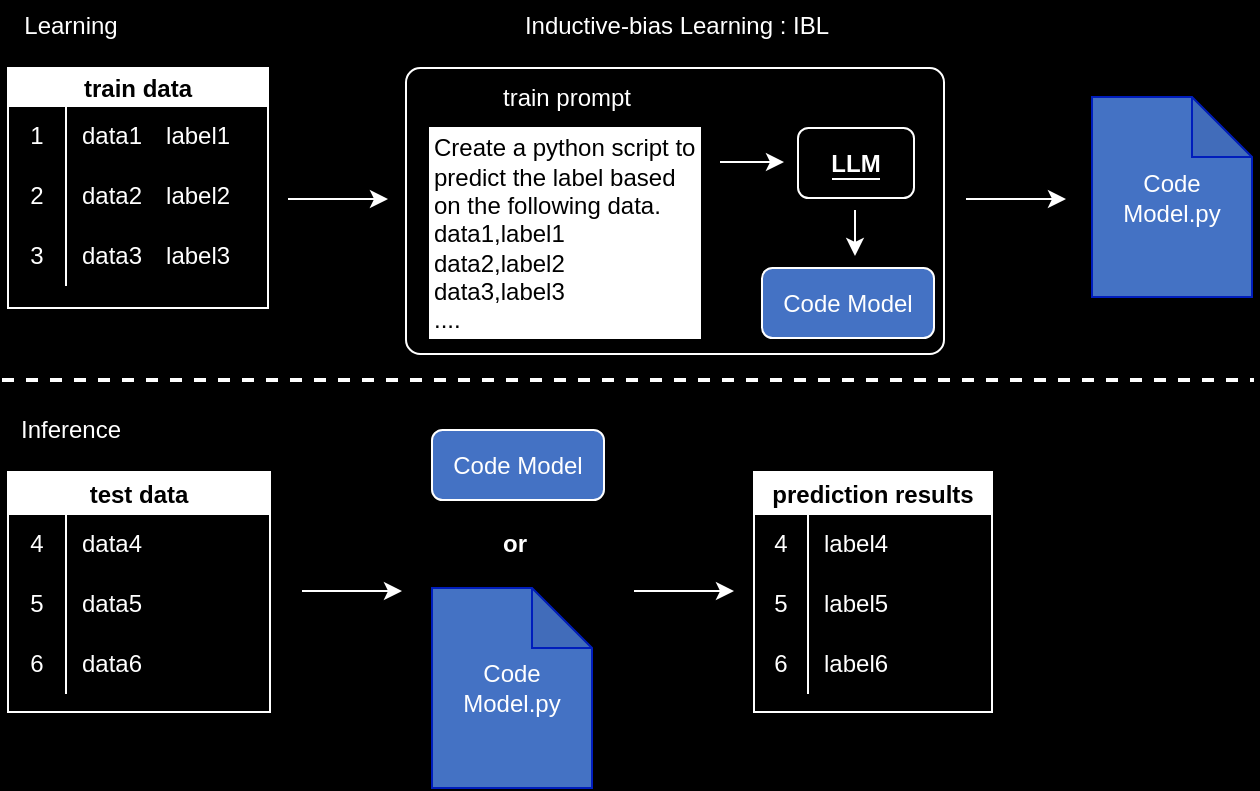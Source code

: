 <mxfile>
    <diagram id="x5mqdB0TMM8NrjgL4UV4" name="ページ1">
        <mxGraphModel dx="867" dy="985" grid="0" gridSize="10" guides="1" tooltips="1" connect="1" arrows="1" fold="1" page="1" pageScale="1" pageWidth="827" pageHeight="1169" background="#000000" math="0" shadow="0">
            <root>
                <mxCell id="0"/>
                <mxCell id="1" parent="0"/>
                <mxCell id="39" value="" style="rounded=1;whiteSpace=wrap;html=1;fillColor=none;strokeColor=#FFFFFF;arcSize=5;fontColor=#FFFFFF;labelBorderColor=none;labelBackgroundColor=default;" parent="1" vertex="1">
                    <mxGeometry x="303" y="198" width="269" height="143" as="geometry"/>
                </mxCell>
                <mxCell id="2" value="&lt;font&gt;Code Model.py&lt;/font&gt;" style="shape=note;whiteSpace=wrap;html=1;backgroundOutline=1;darkOpacity=0.05;fillColor=#4472C4;fontColor=#FFFFFF;strokeColor=#001DBC;" parent="1" vertex="1">
                    <mxGeometry x="646" y="212.5" width="80" height="100" as="geometry"/>
                </mxCell>
                <mxCell id="3" value="train data" style="shape=table;startSize=19;container=1;collapsible=0;childLayout=tableLayout;fixedRows=1;rowLines=0;fontStyle=1;fontColor=#000000;strokeColor=#FFFFFF;labelBackgroundColor=none;" parent="1" vertex="1">
                    <mxGeometry x="104" y="198" width="130" height="120" as="geometry"/>
                </mxCell>
                <mxCell id="4" value="" style="shape=tableRow;horizontal=0;startSize=0;swimlaneHead=0;swimlaneBody=0;top=0;left=0;bottom=0;right=0;collapsible=0;dropTarget=0;fillColor=none;points=[[0,0.5],[1,0.5]];portConstraint=eastwest;strokeColor=#FFFFFF;fontColor=#FFFFFF;" parent="3" vertex="1">
                    <mxGeometry y="19" width="130" height="30" as="geometry"/>
                </mxCell>
                <mxCell id="5" value="&lt;font&gt;1&lt;/font&gt;" style="shape=partialRectangle;html=1;whiteSpace=wrap;connectable=0;fillColor=none;top=0;left=0;bottom=0;right=0;overflow=hidden;pointerEvents=1;strokeColor=#FFFFFF;fontColor=#FFFFFF;" parent="4" vertex="1">
                    <mxGeometry width="29" height="30" as="geometry">
                        <mxRectangle width="29" height="30" as="alternateBounds"/>
                    </mxGeometry>
                </mxCell>
                <mxCell id="6" value="&lt;font&gt;data1　label1&lt;/font&gt;" style="shape=partialRectangle;html=1;whiteSpace=wrap;connectable=0;fillColor=none;top=0;left=0;bottom=0;right=0;align=left;spacingLeft=6;overflow=hidden;strokeColor=#FFFFFF;fontColor=#FFFFFF;" parent="4" vertex="1">
                    <mxGeometry x="29" width="101" height="30" as="geometry">
                        <mxRectangle width="101" height="30" as="alternateBounds"/>
                    </mxGeometry>
                </mxCell>
                <mxCell id="7" value="" style="shape=tableRow;horizontal=0;startSize=0;swimlaneHead=0;swimlaneBody=0;top=0;left=0;bottom=0;right=0;collapsible=0;dropTarget=0;fillColor=none;points=[[0,0.5],[1,0.5]];portConstraint=eastwest;strokeColor=#FFFFFF;fontColor=#FFFFFF;" parent="3" vertex="1">
                    <mxGeometry y="49" width="130" height="30" as="geometry"/>
                </mxCell>
                <mxCell id="8" value="&lt;font&gt;2&lt;/font&gt;" style="shape=partialRectangle;html=1;whiteSpace=wrap;connectable=0;fillColor=none;top=0;left=0;bottom=0;right=0;overflow=hidden;strokeColor=#FFFFFF;fontColor=#FFFFFF;" parent="7" vertex="1">
                    <mxGeometry width="29" height="30" as="geometry">
                        <mxRectangle width="29" height="30" as="alternateBounds"/>
                    </mxGeometry>
                </mxCell>
                <mxCell id="9" value="&lt;font&gt;data2　label2&lt;/font&gt;" style="shape=partialRectangle;html=1;whiteSpace=wrap;connectable=0;fillColor=none;top=0;left=0;bottom=0;right=0;align=left;spacingLeft=6;overflow=hidden;strokeColor=#FFFFFF;fontColor=#FFFFFF;" parent="7" vertex="1">
                    <mxGeometry x="29" width="101" height="30" as="geometry">
                        <mxRectangle width="101" height="30" as="alternateBounds"/>
                    </mxGeometry>
                </mxCell>
                <mxCell id="10" value="" style="shape=tableRow;horizontal=0;startSize=0;swimlaneHead=0;swimlaneBody=0;top=0;left=0;bottom=0;right=0;collapsible=0;dropTarget=0;fillColor=none;points=[[0,0.5],[1,0.5]];portConstraint=eastwest;strokeColor=#FFFFFF;fontColor=#FFFFFF;" parent="3" vertex="1">
                    <mxGeometry y="79" width="130" height="30" as="geometry"/>
                </mxCell>
                <mxCell id="11" value="&lt;font&gt;3&lt;/font&gt;" style="shape=partialRectangle;html=1;whiteSpace=wrap;connectable=0;fillColor=none;top=0;left=0;bottom=0;right=0;overflow=hidden;strokeColor=#FFFFFF;fontColor=#FFFFFF;" parent="10" vertex="1">
                    <mxGeometry width="29" height="30" as="geometry">
                        <mxRectangle width="29" height="30" as="alternateBounds"/>
                    </mxGeometry>
                </mxCell>
                <mxCell id="12" value="&lt;font&gt;data3　label3&lt;/font&gt;" style="shape=partialRectangle;html=1;whiteSpace=wrap;connectable=0;fillColor=none;top=0;left=0;bottom=0;right=0;align=left;spacingLeft=6;overflow=hidden;strokeColor=#FFFFFF;fontColor=#FFFFFF;" parent="10" vertex="1">
                    <mxGeometry x="29" width="101" height="30" as="geometry">
                        <mxRectangle width="101" height="30" as="alternateBounds"/>
                    </mxGeometry>
                </mxCell>
                <mxCell id="14" value="" style="endArrow=classic;html=1;strokeColor=#FFFFFF;fontColor=#FFFFFF;labelBorderColor=none;labelBackgroundColor=default;" parent="1" edge="1">
                    <mxGeometry width="50" height="50" relative="1" as="geometry">
                        <mxPoint x="583" y="263.5" as="sourcePoint"/>
                        <mxPoint x="633" y="263.5" as="targetPoint"/>
                    </mxGeometry>
                </mxCell>
                <mxCell id="15" value="" style="endArrow=classic;html=1;strokeColor=#FFFFFF;fontColor=#FFFFFF;labelBorderColor=default;labelBackgroundColor=default;" parent="1" edge="1">
                    <mxGeometry width="50" height="50" relative="1" as="geometry">
                        <mxPoint x="244" y="263.5" as="sourcePoint"/>
                        <mxPoint x="294" y="263.5" as="targetPoint"/>
                    </mxGeometry>
                </mxCell>
                <mxCell id="41" value="&lt;font&gt;&lt;b style=&quot;background-color: rgb(0, 0, 0);&quot;&gt;LLM&lt;/b&gt;&lt;/font&gt;" style="rounded=1;whiteSpace=wrap;html=1;fillColor=none;strokeColor=#FFFFFF;fontColor=#FFFFFF;labelBorderColor=none;labelBackgroundColor=default;" parent="1" vertex="1">
                    <mxGeometry x="499" y="228" width="58" height="35" as="geometry"/>
                </mxCell>
                <mxCell id="43" value="test data" style="shape=table;startSize=21;container=1;collapsible=0;childLayout=tableLayout;fixedRows=1;rowLines=0;fontStyle=1;fontColor=#000000;strokeColor=#FFFFFF;labelBackgroundColor=none;" parent="1" vertex="1">
                    <mxGeometry x="104" y="400" width="131" height="120" as="geometry"/>
                </mxCell>
                <mxCell id="44" value="" style="shape=tableRow;horizontal=0;startSize=0;swimlaneHead=0;swimlaneBody=0;top=0;left=0;bottom=0;right=0;collapsible=0;dropTarget=0;fillColor=none;points=[[0,0.5],[1,0.5]];portConstraint=eastwest;strokeColor=#FFFFFF;fontColor=#FFFFFF;" parent="43" vertex="1">
                    <mxGeometry y="21" width="131" height="30" as="geometry"/>
                </mxCell>
                <mxCell id="45" value="&lt;font&gt;4&lt;/font&gt;" style="shape=partialRectangle;html=1;whiteSpace=wrap;connectable=0;fillColor=none;top=0;left=0;bottom=0;right=0;overflow=hidden;pointerEvents=1;strokeColor=#FFFFFF;fontColor=#FFFFFF;" parent="44" vertex="1">
                    <mxGeometry width="29" height="30" as="geometry">
                        <mxRectangle width="29" height="30" as="alternateBounds"/>
                    </mxGeometry>
                </mxCell>
                <mxCell id="46" value="&lt;font&gt;data4&lt;/font&gt;" style="shape=partialRectangle;html=1;whiteSpace=wrap;connectable=0;fillColor=none;top=0;left=0;bottom=0;right=0;align=left;spacingLeft=6;overflow=hidden;strokeColor=#FFFFFF;fontColor=#FFFFFF;" parent="44" vertex="1">
                    <mxGeometry x="29" width="102" height="30" as="geometry">
                        <mxRectangle width="102" height="30" as="alternateBounds"/>
                    </mxGeometry>
                </mxCell>
                <mxCell id="47" value="" style="shape=tableRow;horizontal=0;startSize=0;swimlaneHead=0;swimlaneBody=0;top=0;left=0;bottom=0;right=0;collapsible=0;dropTarget=0;fillColor=none;points=[[0,0.5],[1,0.5]];portConstraint=eastwest;strokeColor=#FFFFFF;fontColor=#FFFFFF;" parent="43" vertex="1">
                    <mxGeometry y="51" width="131" height="30" as="geometry"/>
                </mxCell>
                <mxCell id="48" value="&lt;font&gt;5&lt;/font&gt;" style="shape=partialRectangle;html=1;whiteSpace=wrap;connectable=0;fillColor=none;top=0;left=0;bottom=0;right=0;overflow=hidden;strokeColor=#FFFFFF;fontColor=#FFFFFF;" parent="47" vertex="1">
                    <mxGeometry width="29" height="30" as="geometry">
                        <mxRectangle width="29" height="30" as="alternateBounds"/>
                    </mxGeometry>
                </mxCell>
                <mxCell id="49" value="&lt;font&gt;data5&lt;/font&gt;" style="shape=partialRectangle;html=1;whiteSpace=wrap;connectable=0;fillColor=none;top=0;left=0;bottom=0;right=0;align=left;spacingLeft=6;overflow=hidden;strokeColor=#FFFFFF;fontColor=#FFFFFF;" parent="47" vertex="1">
                    <mxGeometry x="29" width="102" height="30" as="geometry">
                        <mxRectangle width="102" height="30" as="alternateBounds"/>
                    </mxGeometry>
                </mxCell>
                <mxCell id="50" value="" style="shape=tableRow;horizontal=0;startSize=0;swimlaneHead=0;swimlaneBody=0;top=0;left=0;bottom=0;right=0;collapsible=0;dropTarget=0;fillColor=none;points=[[0,0.5],[1,0.5]];portConstraint=eastwest;strokeColor=#FFFFFF;fontColor=#FFFFFF;" parent="43" vertex="1">
                    <mxGeometry y="81" width="131" height="30" as="geometry"/>
                </mxCell>
                <mxCell id="51" value="&lt;font&gt;6&lt;/font&gt;" style="shape=partialRectangle;html=1;whiteSpace=wrap;connectable=0;fillColor=none;top=0;left=0;bottom=0;right=0;overflow=hidden;strokeColor=#FFFFFF;fontColor=#FFFFFF;" parent="50" vertex="1">
                    <mxGeometry width="29" height="30" as="geometry">
                        <mxRectangle width="29" height="30" as="alternateBounds"/>
                    </mxGeometry>
                </mxCell>
                <mxCell id="52" value="&lt;font&gt;data6&lt;/font&gt;" style="shape=partialRectangle;html=1;whiteSpace=wrap;connectable=0;fillColor=none;top=0;left=0;bottom=0;right=0;align=left;spacingLeft=6;overflow=hidden;strokeColor=#FFFFFF;fontColor=#FFFFFF;" parent="50" vertex="1">
                    <mxGeometry x="29" width="102" height="30" as="geometry">
                        <mxRectangle width="102" height="30" as="alternateBounds"/>
                    </mxGeometry>
                </mxCell>
                <mxCell id="53" value="prediction results" style="shape=table;startSize=21;container=1;collapsible=0;childLayout=tableLayout;fixedRows=1;rowLines=0;fontStyle=1;fontColor=#000000;labelBorderColor=none;labelBackgroundColor=none;strokeColor=#FFFFFF;" parent="1" vertex="1">
                    <mxGeometry x="477" y="400" width="119" height="120" as="geometry"/>
                </mxCell>
                <mxCell id="54" value="" style="shape=tableRow;horizontal=0;startSize=0;swimlaneHead=0;swimlaneBody=0;top=0;left=0;bottom=0;right=0;collapsible=0;dropTarget=0;fillColor=none;points=[[0,0.5],[1,0.5]];portConstraint=eastwest;strokeColor=#FFFFFF;fontColor=#FFFFFF;labelBorderColor=none;labelBackgroundColor=none;" parent="53" vertex="1">
                    <mxGeometry y="21" width="119" height="30" as="geometry"/>
                </mxCell>
                <mxCell id="55" value="&lt;font style=&quot;&quot;&gt;4&lt;/font&gt;" style="shape=partialRectangle;html=1;whiteSpace=wrap;connectable=0;fillColor=none;top=0;left=0;bottom=0;right=0;overflow=hidden;pointerEvents=1;strokeColor=#FFFFFF;fontColor=#FFFFFF;labelBorderColor=none;labelBackgroundColor=none;" parent="54" vertex="1">
                    <mxGeometry width="27" height="30" as="geometry">
                        <mxRectangle width="27" height="30" as="alternateBounds"/>
                    </mxGeometry>
                </mxCell>
                <mxCell id="56" value="&lt;font style=&quot;&quot;&gt;label4&lt;/font&gt;" style="shape=partialRectangle;html=1;whiteSpace=wrap;connectable=0;fillColor=none;top=0;left=0;bottom=0;right=0;align=left;spacingLeft=6;overflow=hidden;strokeColor=#FFFFFF;fontColor=#FFFFFF;labelBorderColor=none;labelBackgroundColor=none;" parent="54" vertex="1">
                    <mxGeometry x="27" width="92" height="30" as="geometry">
                        <mxRectangle width="92" height="30" as="alternateBounds"/>
                    </mxGeometry>
                </mxCell>
                <mxCell id="57" value="" style="shape=tableRow;horizontal=0;startSize=0;swimlaneHead=0;swimlaneBody=0;top=0;left=0;bottom=0;right=0;collapsible=0;dropTarget=0;fillColor=none;points=[[0,0.5],[1,0.5]];portConstraint=eastwest;strokeColor=#FFFFFF;fontColor=#FFFFFF;labelBorderColor=none;labelBackgroundColor=none;" parent="53" vertex="1">
                    <mxGeometry y="51" width="119" height="30" as="geometry"/>
                </mxCell>
                <mxCell id="58" value="&lt;font&gt;5&lt;/font&gt;" style="shape=partialRectangle;html=1;whiteSpace=wrap;connectable=0;fillColor=none;top=0;left=0;bottom=0;right=0;overflow=hidden;strokeColor=#FFFFFF;fontColor=#FFFFFF;labelBorderColor=none;labelBackgroundColor=none;" parent="57" vertex="1">
                    <mxGeometry width="27" height="30" as="geometry">
                        <mxRectangle width="27" height="30" as="alternateBounds"/>
                    </mxGeometry>
                </mxCell>
                <mxCell id="59" value="&lt;font style=&quot;&quot;&gt;label5&lt;/font&gt;" style="shape=partialRectangle;html=1;whiteSpace=wrap;connectable=0;fillColor=none;top=0;left=0;bottom=0;right=0;align=left;spacingLeft=6;overflow=hidden;strokeColor=#FFFFFF;fontColor=#FFFFFF;labelBorderColor=none;labelBackgroundColor=none;" parent="57" vertex="1">
                    <mxGeometry x="27" width="92" height="30" as="geometry">
                        <mxRectangle width="92" height="30" as="alternateBounds"/>
                    </mxGeometry>
                </mxCell>
                <mxCell id="60" value="" style="shape=tableRow;horizontal=0;startSize=0;swimlaneHead=0;swimlaneBody=0;top=0;left=0;bottom=0;right=0;collapsible=0;dropTarget=0;fillColor=none;points=[[0,0.5],[1,0.5]];portConstraint=eastwest;strokeColor=#FFFFFF;fontColor=#FFFFFF;labelBorderColor=none;labelBackgroundColor=none;" parent="53" vertex="1">
                    <mxGeometry y="81" width="119" height="30" as="geometry"/>
                </mxCell>
                <mxCell id="61" value="&lt;font&gt;6&lt;/font&gt;" style="shape=partialRectangle;html=1;whiteSpace=wrap;connectable=0;fillColor=none;top=0;left=0;bottom=0;right=0;overflow=hidden;strokeColor=#FFFFFF;fontColor=#FFFFFF;labelBorderColor=none;labelBackgroundColor=none;" parent="60" vertex="1">
                    <mxGeometry width="27" height="30" as="geometry">
                        <mxRectangle width="27" height="30" as="alternateBounds"/>
                    </mxGeometry>
                </mxCell>
                <mxCell id="62" value="&lt;font style=&quot;&quot;&gt;label6&lt;/font&gt;" style="shape=partialRectangle;html=1;whiteSpace=wrap;connectable=0;fillColor=none;top=0;left=0;bottom=0;right=0;align=left;spacingLeft=6;overflow=hidden;strokeColor=#FFFFFF;fontColor=#FFFFFF;labelBorderColor=none;labelBackgroundColor=none;" parent="60" vertex="1">
                    <mxGeometry x="27" width="92" height="30" as="geometry">
                        <mxRectangle width="92" height="30" as="alternateBounds"/>
                    </mxGeometry>
                </mxCell>
                <mxCell id="65" value="" style="endArrow=classic;html=1;strokeColor=#FFFFFF;fontColor=#FFFFFF;labelBorderColor=none;labelBackgroundColor=default;" parent="1" edge="1">
                    <mxGeometry width="50" height="50" relative="1" as="geometry">
                        <mxPoint x="460" y="245" as="sourcePoint"/>
                        <mxPoint x="492" y="245" as="targetPoint"/>
                    </mxGeometry>
                </mxCell>
                <mxCell id="66" value="" style="endArrow=classic;html=1;strokeColor=#FFFFFF;fontColor=#FFFFFF;labelBorderColor=default;labelBackgroundColor=default;" parent="1" edge="1">
                    <mxGeometry width="50" height="50" relative="1" as="geometry">
                        <mxPoint x="251" y="459.5" as="sourcePoint"/>
                        <mxPoint x="301" y="459.5" as="targetPoint"/>
                    </mxGeometry>
                </mxCell>
                <mxCell id="67" value="" style="endArrow=classic;html=1;strokeColor=#FFFFFF;fontColor=#FFFFFF;labelBorderColor=none;labelBackgroundColor=default;" parent="1" edge="1">
                    <mxGeometry width="50" height="50" relative="1" as="geometry">
                        <mxPoint x="417" y="459.5" as="sourcePoint"/>
                        <mxPoint x="467" y="459.5" as="targetPoint"/>
                    </mxGeometry>
                </mxCell>
                <mxCell id="68" value="&lt;blockquote style=&quot;margin: 0 0 0 40px; border: none; padding: 0px;&quot;&gt;&lt;/blockquote&gt;&lt;font color=&quot;#000000&quot;&gt;Create a python script to predict the label based on the following data.&lt;br&gt;&lt;/font&gt;&lt;blockquote style=&quot;margin: 0 0 0 40px; border: none; padding: 0px;&quot;&gt;&lt;/blockquote&gt;&lt;font color=&quot;#000000&quot;&gt;data1,label1&lt;br&gt;&lt;/font&gt;&lt;blockquote style=&quot;margin: 0 0 0 40px; border: none; padding: 0px;&quot;&gt;&lt;/blockquote&gt;&lt;font color=&quot;#000000&quot;&gt;data2,label2&lt;br&gt;&lt;/font&gt;&lt;blockquote style=&quot;margin: 0 0 0 40px; border: none; padding: 0px;&quot;&gt;&lt;/blockquote&gt;&lt;font color=&quot;#000000&quot;&gt;data3,label3&lt;br&gt;&lt;span style=&quot;&quot;&gt;....&lt;/span&gt;&lt;/font&gt;" style="whiteSpace=wrap;html=1;strokeColor=#FFFFFF;fontColor=#FFFFFF;fillColor=#FFFFFF;align=left;labelBorderColor=none;labelBackgroundColor=default;" parent="1" vertex="1">
                    <mxGeometry x="315" y="228" width="135" height="105" as="geometry"/>
                </mxCell>
                <mxCell id="72" value="" style="endArrow=none;dashed=1;html=1;strokeColor=#FFFFFF;fontColor=#FFFFFF;strokeWidth=2;labelBackgroundColor=none;labelBorderColor=default;spacing=10;" parent="1" edge="1">
                    <mxGeometry width="50" height="50" relative="1" as="geometry">
                        <mxPoint x="101" y="354" as="sourcePoint"/>
                        <mxPoint x="727" y="354" as="targetPoint"/>
                    </mxGeometry>
                </mxCell>
                <mxCell id="74" value="" style="endArrow=classic;html=1;strokeColor=#FFFFFF;fontColor=#FFFFFF;labelBorderColor=none;labelBackgroundColor=default;" parent="1" edge="1">
                    <mxGeometry width="50" height="50" relative="1" as="geometry">
                        <mxPoint x="527.5" y="269" as="sourcePoint"/>
                        <mxPoint x="527.5" y="292" as="targetPoint"/>
                    </mxGeometry>
                </mxCell>
                <mxCell id="80" value="&lt;font&gt;Code Model.py&lt;/font&gt;" style="shape=note;whiteSpace=wrap;html=1;backgroundOutline=1;darkOpacity=0.05;fillColor=#4472C4;fontColor=#FFFFFF;strokeColor=#001DBC;labelBorderColor=none;" vertex="1" parent="1">
                    <mxGeometry x="316" y="458" width="80" height="100" as="geometry"/>
                </mxCell>
                <mxCell id="81" value="Code Model" style="rounded=1;whiteSpace=wrap;html=1;fillColor=#4472c4;strokeColor=#FFFFFF;fontColor=#FFFFFF;labelBorderColor=none;labelBackgroundColor=none;" vertex="1" parent="1">
                    <mxGeometry x="481" y="298" width="86" height="35" as="geometry"/>
                </mxCell>
                <mxCell id="82" value="Code Model" style="rounded=1;whiteSpace=wrap;html=1;fillColor=#4472c4;strokeColor=#FFFFFF;fontColor=#FFFFFF;labelBorderColor=none;labelBackgroundColor=none;" vertex="1" parent="1">
                    <mxGeometry x="316" y="379" width="86" height="35" as="geometry"/>
                </mxCell>
                <mxCell id="84" value="train prompt" style="text;html=1;align=center;verticalAlign=middle;resizable=0;points=[];autosize=1;strokeColor=none;fillColor=none;fontColor=#FFFFFF;" vertex="1" parent="1">
                    <mxGeometry x="341.5" y="200" width="82" height="26" as="geometry"/>
                </mxCell>
                <mxCell id="85" value="Inductive-bias Learning : IBL" style="text;html=1;align=center;verticalAlign=middle;resizable=0;points=[];autosize=1;strokeColor=none;fillColor=none;fontColor=#FFFFFF;" vertex="1" parent="1">
                    <mxGeometry x="352.5" y="164" width="170" height="26" as="geometry"/>
                </mxCell>
                <mxCell id="86" value="Learning" style="text;html=1;align=center;verticalAlign=middle;resizable=0;points=[];autosize=1;strokeColor=none;fillColor=none;fontColor=#FFFFFF;" vertex="1" parent="1">
                    <mxGeometry x="102.5" y="164" width="65" height="26" as="geometry"/>
                </mxCell>
                <mxCell id="87" value="Inference" style="text;html=1;align=center;verticalAlign=middle;resizable=0;points=[];autosize=1;strokeColor=none;fillColor=none;fontColor=#FFFFFF;" vertex="1" parent="1">
                    <mxGeometry x="101" y="366" width="68" height="26" as="geometry"/>
                </mxCell>
                <mxCell id="88" value="&lt;font color=&quot;#ffffff&quot;&gt;&lt;b&gt;or&lt;/b&gt;&lt;/font&gt;" style="text;html=1;align=center;verticalAlign=middle;resizable=0;points=[];autosize=1;strokeColor=none;fillColor=none;fontColor=#000000;" vertex="1" parent="1">
                    <mxGeometry x="341.5" y="423" width="30" height="26" as="geometry"/>
                </mxCell>
            </root>
        </mxGraphModel>
    </diagram>
</mxfile>